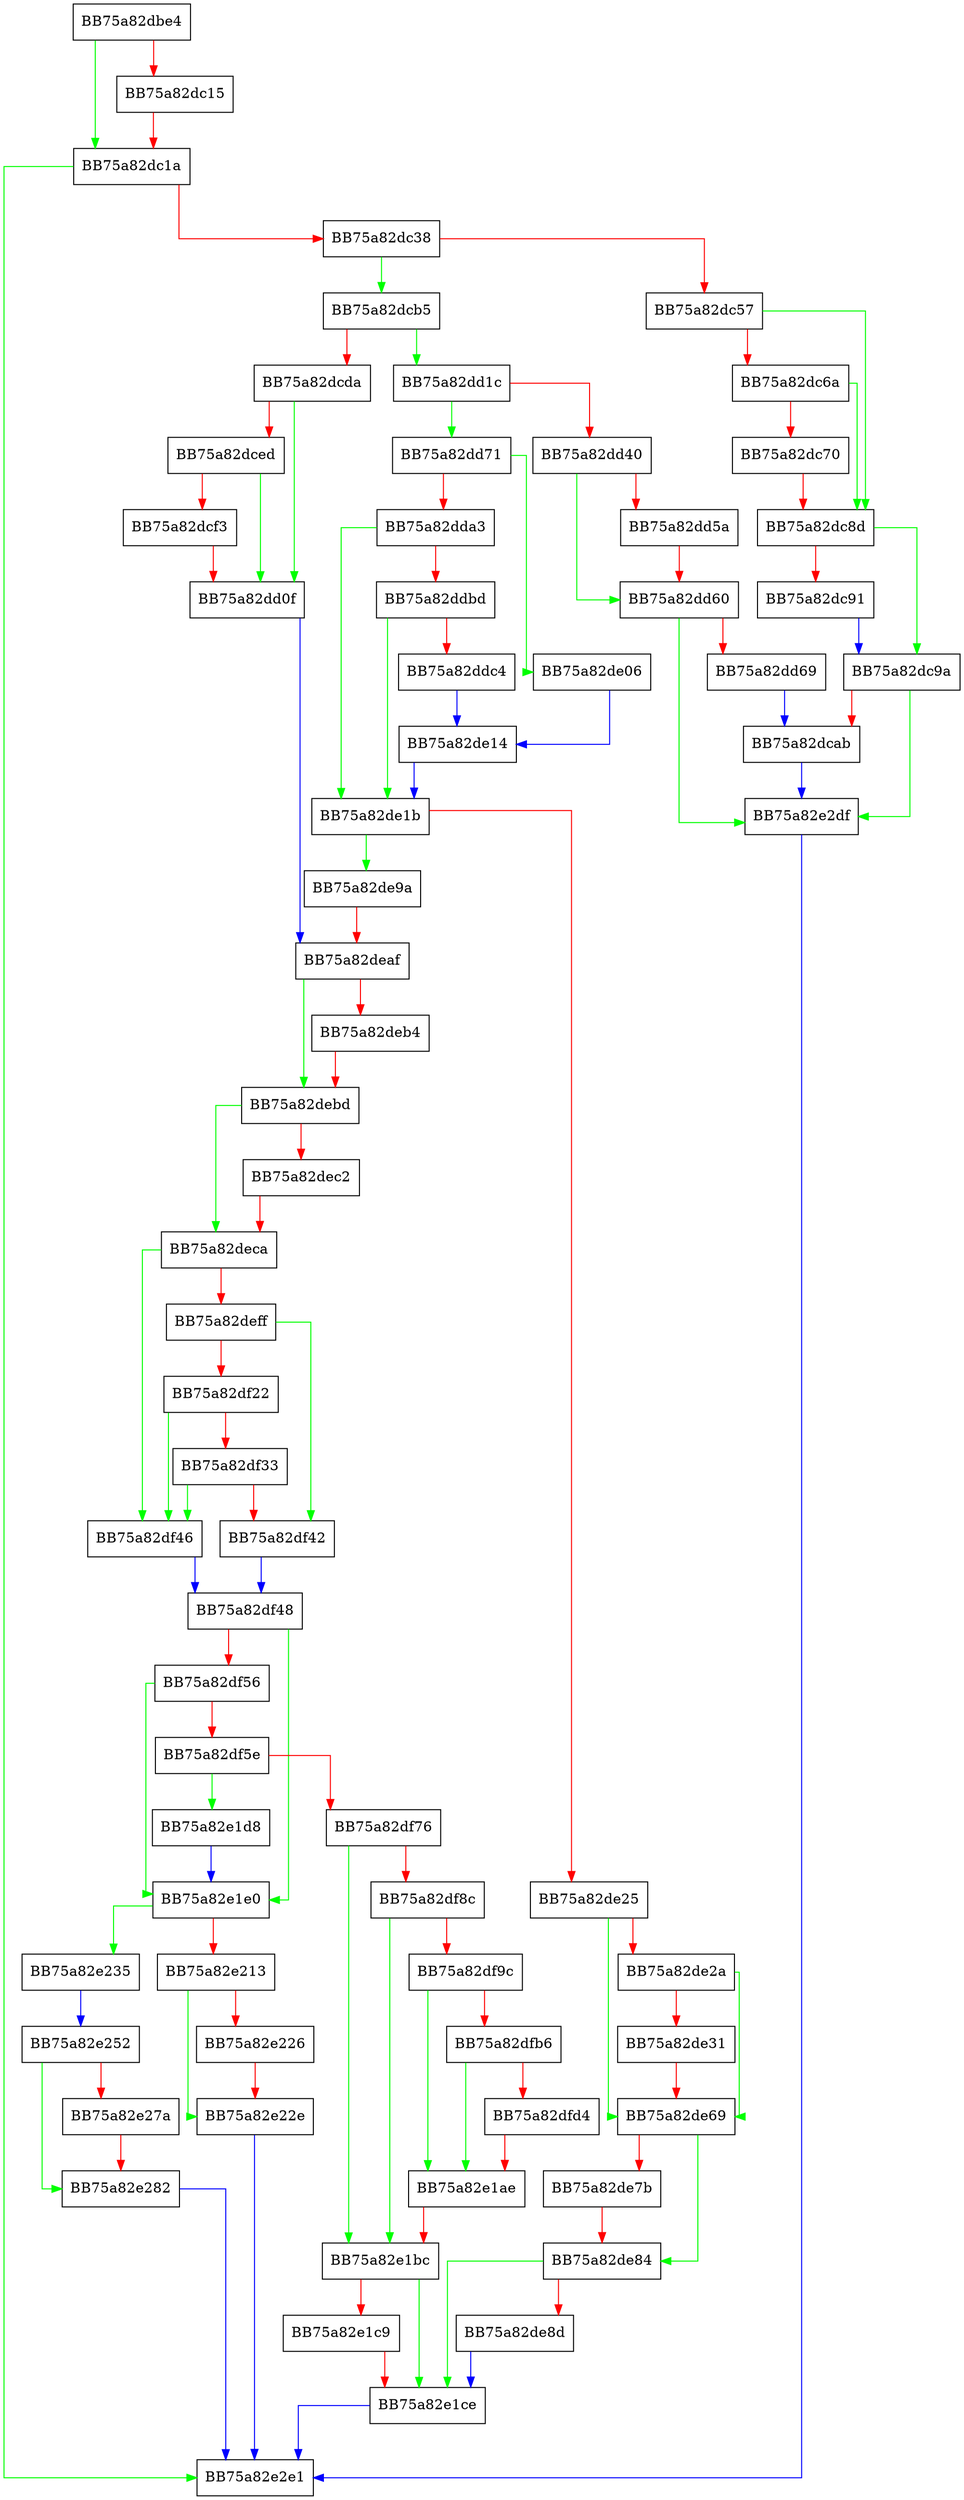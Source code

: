 digraph FindOrCreateContext {
  node [shape="box"];
  graph [splines=ortho];
  BB75a82dbe4 -> BB75a82dc1a [color="green"];
  BB75a82dbe4 -> BB75a82dc15 [color="red"];
  BB75a82dc15 -> BB75a82dc1a [color="red"];
  BB75a82dc1a -> BB75a82e2e1 [color="green"];
  BB75a82dc1a -> BB75a82dc38 [color="red"];
  BB75a82dc38 -> BB75a82dcb5 [color="green"];
  BB75a82dc38 -> BB75a82dc57 [color="red"];
  BB75a82dc57 -> BB75a82dc8d [color="green"];
  BB75a82dc57 -> BB75a82dc6a [color="red"];
  BB75a82dc6a -> BB75a82dc8d [color="green"];
  BB75a82dc6a -> BB75a82dc70 [color="red"];
  BB75a82dc70 -> BB75a82dc8d [color="red"];
  BB75a82dc8d -> BB75a82dc9a [color="green"];
  BB75a82dc8d -> BB75a82dc91 [color="red"];
  BB75a82dc91 -> BB75a82dc9a [color="blue"];
  BB75a82dc9a -> BB75a82e2df [color="green"];
  BB75a82dc9a -> BB75a82dcab [color="red"];
  BB75a82dcab -> BB75a82e2df [color="blue"];
  BB75a82dcb5 -> BB75a82dd1c [color="green"];
  BB75a82dcb5 -> BB75a82dcda [color="red"];
  BB75a82dcda -> BB75a82dd0f [color="green"];
  BB75a82dcda -> BB75a82dced [color="red"];
  BB75a82dced -> BB75a82dd0f [color="green"];
  BB75a82dced -> BB75a82dcf3 [color="red"];
  BB75a82dcf3 -> BB75a82dd0f [color="red"];
  BB75a82dd0f -> BB75a82deaf [color="blue"];
  BB75a82dd1c -> BB75a82dd71 [color="green"];
  BB75a82dd1c -> BB75a82dd40 [color="red"];
  BB75a82dd40 -> BB75a82dd60 [color="green"];
  BB75a82dd40 -> BB75a82dd5a [color="red"];
  BB75a82dd5a -> BB75a82dd60 [color="red"];
  BB75a82dd60 -> BB75a82e2df [color="green"];
  BB75a82dd60 -> BB75a82dd69 [color="red"];
  BB75a82dd69 -> BB75a82dcab [color="blue"];
  BB75a82dd71 -> BB75a82de06 [color="green"];
  BB75a82dd71 -> BB75a82dda3 [color="red"];
  BB75a82dda3 -> BB75a82de1b [color="green"];
  BB75a82dda3 -> BB75a82ddbd [color="red"];
  BB75a82ddbd -> BB75a82de1b [color="green"];
  BB75a82ddbd -> BB75a82ddc4 [color="red"];
  BB75a82ddc4 -> BB75a82de14 [color="blue"];
  BB75a82de06 -> BB75a82de14 [color="blue"];
  BB75a82de14 -> BB75a82de1b [color="blue"];
  BB75a82de1b -> BB75a82de9a [color="green"];
  BB75a82de1b -> BB75a82de25 [color="red"];
  BB75a82de25 -> BB75a82de69 [color="green"];
  BB75a82de25 -> BB75a82de2a [color="red"];
  BB75a82de2a -> BB75a82de69 [color="green"];
  BB75a82de2a -> BB75a82de31 [color="red"];
  BB75a82de31 -> BB75a82de69 [color="red"];
  BB75a82de69 -> BB75a82de84 [color="green"];
  BB75a82de69 -> BB75a82de7b [color="red"];
  BB75a82de7b -> BB75a82de84 [color="red"];
  BB75a82de84 -> BB75a82e1ce [color="green"];
  BB75a82de84 -> BB75a82de8d [color="red"];
  BB75a82de8d -> BB75a82e1ce [color="blue"];
  BB75a82de9a -> BB75a82deaf [color="red"];
  BB75a82deaf -> BB75a82debd [color="green"];
  BB75a82deaf -> BB75a82deb4 [color="red"];
  BB75a82deb4 -> BB75a82debd [color="red"];
  BB75a82debd -> BB75a82deca [color="green"];
  BB75a82debd -> BB75a82dec2 [color="red"];
  BB75a82dec2 -> BB75a82deca [color="red"];
  BB75a82deca -> BB75a82df46 [color="green"];
  BB75a82deca -> BB75a82deff [color="red"];
  BB75a82deff -> BB75a82df42 [color="green"];
  BB75a82deff -> BB75a82df22 [color="red"];
  BB75a82df22 -> BB75a82df46 [color="green"];
  BB75a82df22 -> BB75a82df33 [color="red"];
  BB75a82df33 -> BB75a82df46 [color="green"];
  BB75a82df33 -> BB75a82df42 [color="red"];
  BB75a82df42 -> BB75a82df48 [color="blue"];
  BB75a82df46 -> BB75a82df48 [color="blue"];
  BB75a82df48 -> BB75a82e1e0 [color="green"];
  BB75a82df48 -> BB75a82df56 [color="red"];
  BB75a82df56 -> BB75a82e1e0 [color="green"];
  BB75a82df56 -> BB75a82df5e [color="red"];
  BB75a82df5e -> BB75a82e1d8 [color="green"];
  BB75a82df5e -> BB75a82df76 [color="red"];
  BB75a82df76 -> BB75a82e1bc [color="green"];
  BB75a82df76 -> BB75a82df8c [color="red"];
  BB75a82df8c -> BB75a82e1bc [color="green"];
  BB75a82df8c -> BB75a82df9c [color="red"];
  BB75a82df9c -> BB75a82e1ae [color="green"];
  BB75a82df9c -> BB75a82dfb6 [color="red"];
  BB75a82dfb6 -> BB75a82e1ae [color="green"];
  BB75a82dfb6 -> BB75a82dfd4 [color="red"];
  BB75a82dfd4 -> BB75a82e1ae [color="red"];
  BB75a82e1ae -> BB75a82e1bc [color="red"];
  BB75a82e1bc -> BB75a82e1ce [color="green"];
  BB75a82e1bc -> BB75a82e1c9 [color="red"];
  BB75a82e1c9 -> BB75a82e1ce [color="red"];
  BB75a82e1ce -> BB75a82e2e1 [color="blue"];
  BB75a82e1d8 -> BB75a82e1e0 [color="blue"];
  BB75a82e1e0 -> BB75a82e235 [color="green"];
  BB75a82e1e0 -> BB75a82e213 [color="red"];
  BB75a82e213 -> BB75a82e22e [color="green"];
  BB75a82e213 -> BB75a82e226 [color="red"];
  BB75a82e226 -> BB75a82e22e [color="red"];
  BB75a82e22e -> BB75a82e2e1 [color="blue"];
  BB75a82e235 -> BB75a82e252 [color="blue"];
  BB75a82e252 -> BB75a82e282 [color="green"];
  BB75a82e252 -> BB75a82e27a [color="red"];
  BB75a82e27a -> BB75a82e282 [color="red"];
  BB75a82e282 -> BB75a82e2e1 [color="blue"];
  BB75a82e2df -> BB75a82e2e1 [color="blue"];
}